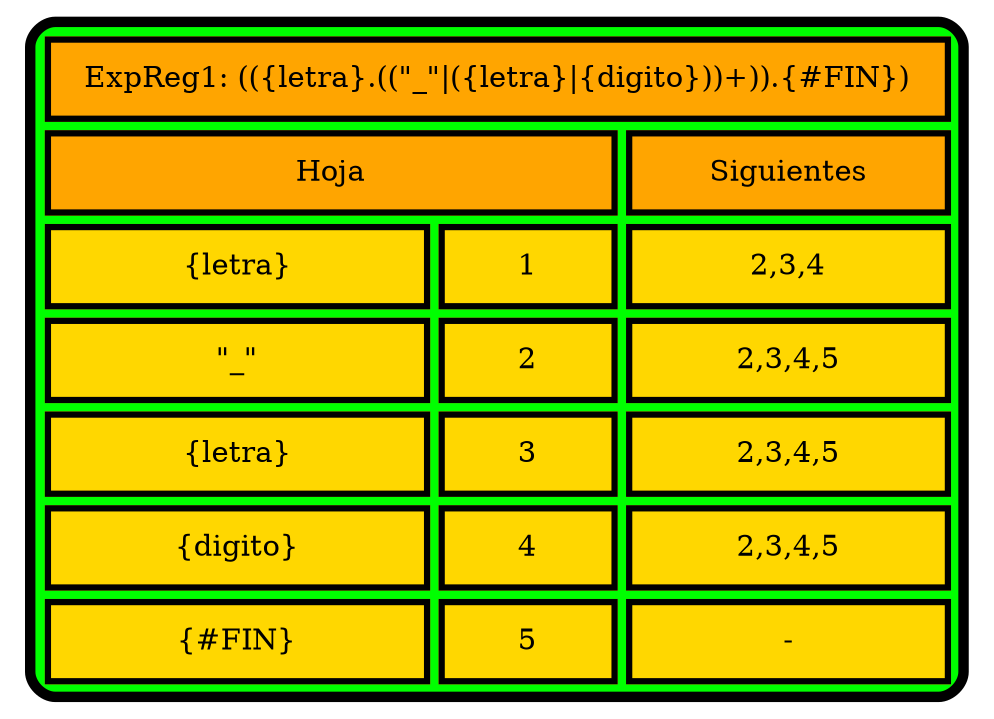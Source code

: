 digraph G { 
  label=<
 <TABLE border="5" cellspacing="4" cellpadding="10" style="rounded" bgcolor="green" gradientangle="315">
<TR>
<TD border="3"  colspan="4" bgcolor="orange">ExpReg1: (({letra}.(("_"|({letra}|{digito}))+)).{#FIN})</TD>
</TR><TR>
<TD border="3"  colspan="2" bgcolor="orange">Hoja</TD>
<TD border="3"  colspan="2" bgcolor="orange">Siguientes</TD>
</TR><TR>
<TD border="3"  bgcolor="gold">{letra}</TD>
<TD border="3"  bgcolor="gold">1</TD>
<TD border="3"  colspan="2" bgcolor="gold">2,3,4</TD>
</TR><TR>
<TD border="3"  bgcolor="gold">"_"</TD>
<TD border="3"  bgcolor="gold">2</TD>
<TD border="3"  colspan="2" bgcolor="gold">2,3,4,5</TD>
</TR><TR>
<TD border="3"  bgcolor="gold">{letra}</TD>
<TD border="3"  bgcolor="gold">3</TD>
<TD border="3"  colspan="2" bgcolor="gold">2,3,4,5</TD>
</TR><TR>
<TD border="3"  bgcolor="gold">{digito}</TD>
<TD border="3"  bgcolor="gold">4</TD>
<TD border="3"  colspan="2" bgcolor="gold">2,3,4,5</TD>
</TR><TR>
<TD border="3"  bgcolor="gold">{#FIN}</TD>
<TD border="3"  bgcolor="gold">5</TD>
<TD border="3"  colspan="2" bgcolor="gold">-</TD>
</TR></TABLE>>


}